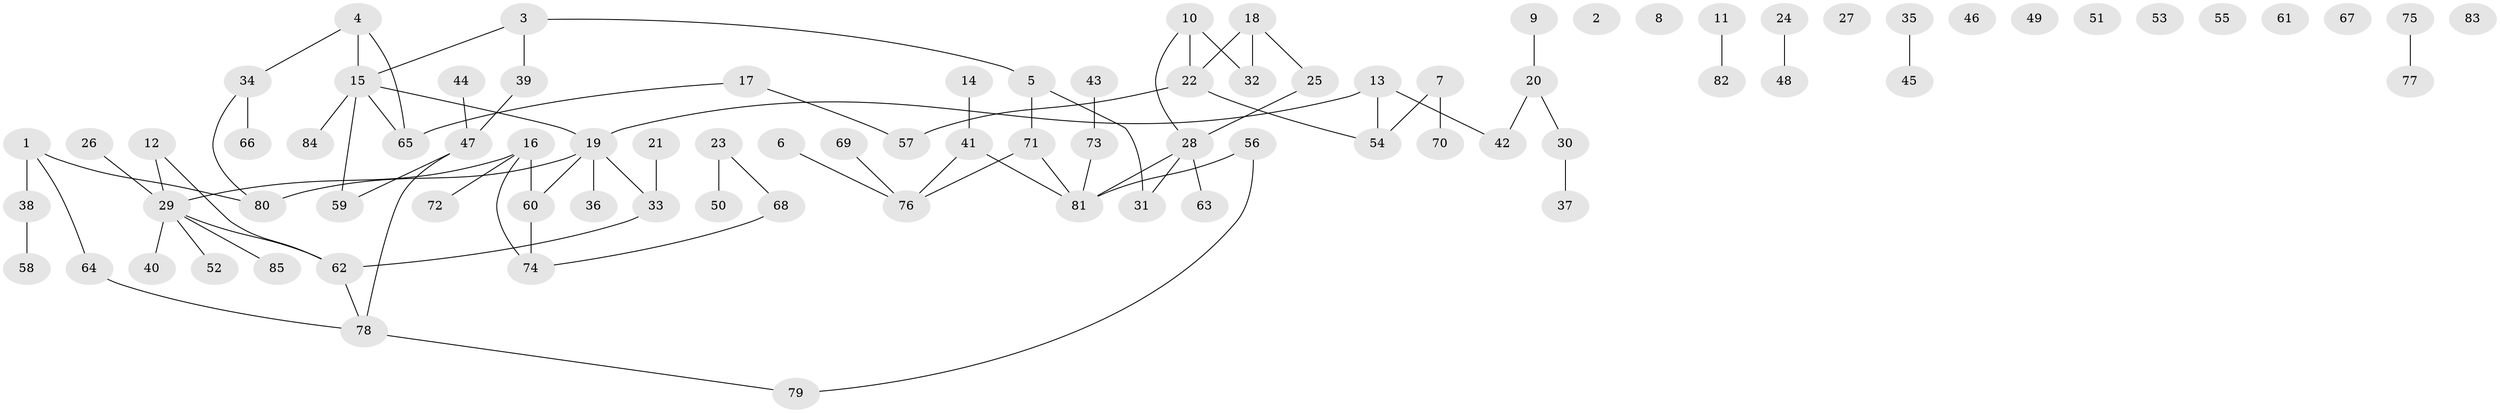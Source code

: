 // Generated by graph-tools (version 1.1) at 2025/00/03/09/25 03:00:47]
// undirected, 85 vertices, 84 edges
graph export_dot {
graph [start="1"]
  node [color=gray90,style=filled];
  1;
  2;
  3;
  4;
  5;
  6;
  7;
  8;
  9;
  10;
  11;
  12;
  13;
  14;
  15;
  16;
  17;
  18;
  19;
  20;
  21;
  22;
  23;
  24;
  25;
  26;
  27;
  28;
  29;
  30;
  31;
  32;
  33;
  34;
  35;
  36;
  37;
  38;
  39;
  40;
  41;
  42;
  43;
  44;
  45;
  46;
  47;
  48;
  49;
  50;
  51;
  52;
  53;
  54;
  55;
  56;
  57;
  58;
  59;
  60;
  61;
  62;
  63;
  64;
  65;
  66;
  67;
  68;
  69;
  70;
  71;
  72;
  73;
  74;
  75;
  76;
  77;
  78;
  79;
  80;
  81;
  82;
  83;
  84;
  85;
  1 -- 38;
  1 -- 64;
  1 -- 80;
  3 -- 5;
  3 -- 15;
  3 -- 39;
  4 -- 15;
  4 -- 34;
  4 -- 65;
  5 -- 31;
  5 -- 71;
  6 -- 76;
  7 -- 54;
  7 -- 70;
  9 -- 20;
  10 -- 22;
  10 -- 28;
  10 -- 32;
  11 -- 82;
  12 -- 29;
  12 -- 62;
  13 -- 19;
  13 -- 42;
  13 -- 54;
  14 -- 41;
  15 -- 19;
  15 -- 59;
  15 -- 65;
  15 -- 84;
  16 -- 29;
  16 -- 60;
  16 -- 72;
  16 -- 74;
  17 -- 57;
  17 -- 65;
  18 -- 22;
  18 -- 25;
  18 -- 32;
  19 -- 33;
  19 -- 36;
  19 -- 60;
  19 -- 80;
  20 -- 30;
  20 -- 42;
  21 -- 33;
  22 -- 54;
  22 -- 57;
  23 -- 50;
  23 -- 68;
  24 -- 48;
  25 -- 28;
  26 -- 29;
  28 -- 31;
  28 -- 63;
  28 -- 81;
  29 -- 40;
  29 -- 52;
  29 -- 62;
  29 -- 85;
  30 -- 37;
  33 -- 62;
  34 -- 66;
  34 -- 80;
  35 -- 45;
  38 -- 58;
  39 -- 47;
  41 -- 76;
  41 -- 81;
  43 -- 73;
  44 -- 47;
  47 -- 59;
  47 -- 78;
  56 -- 79;
  56 -- 81;
  60 -- 74;
  62 -- 78;
  64 -- 78;
  68 -- 74;
  69 -- 76;
  71 -- 76;
  71 -- 81;
  73 -- 81;
  75 -- 77;
  78 -- 79;
}
